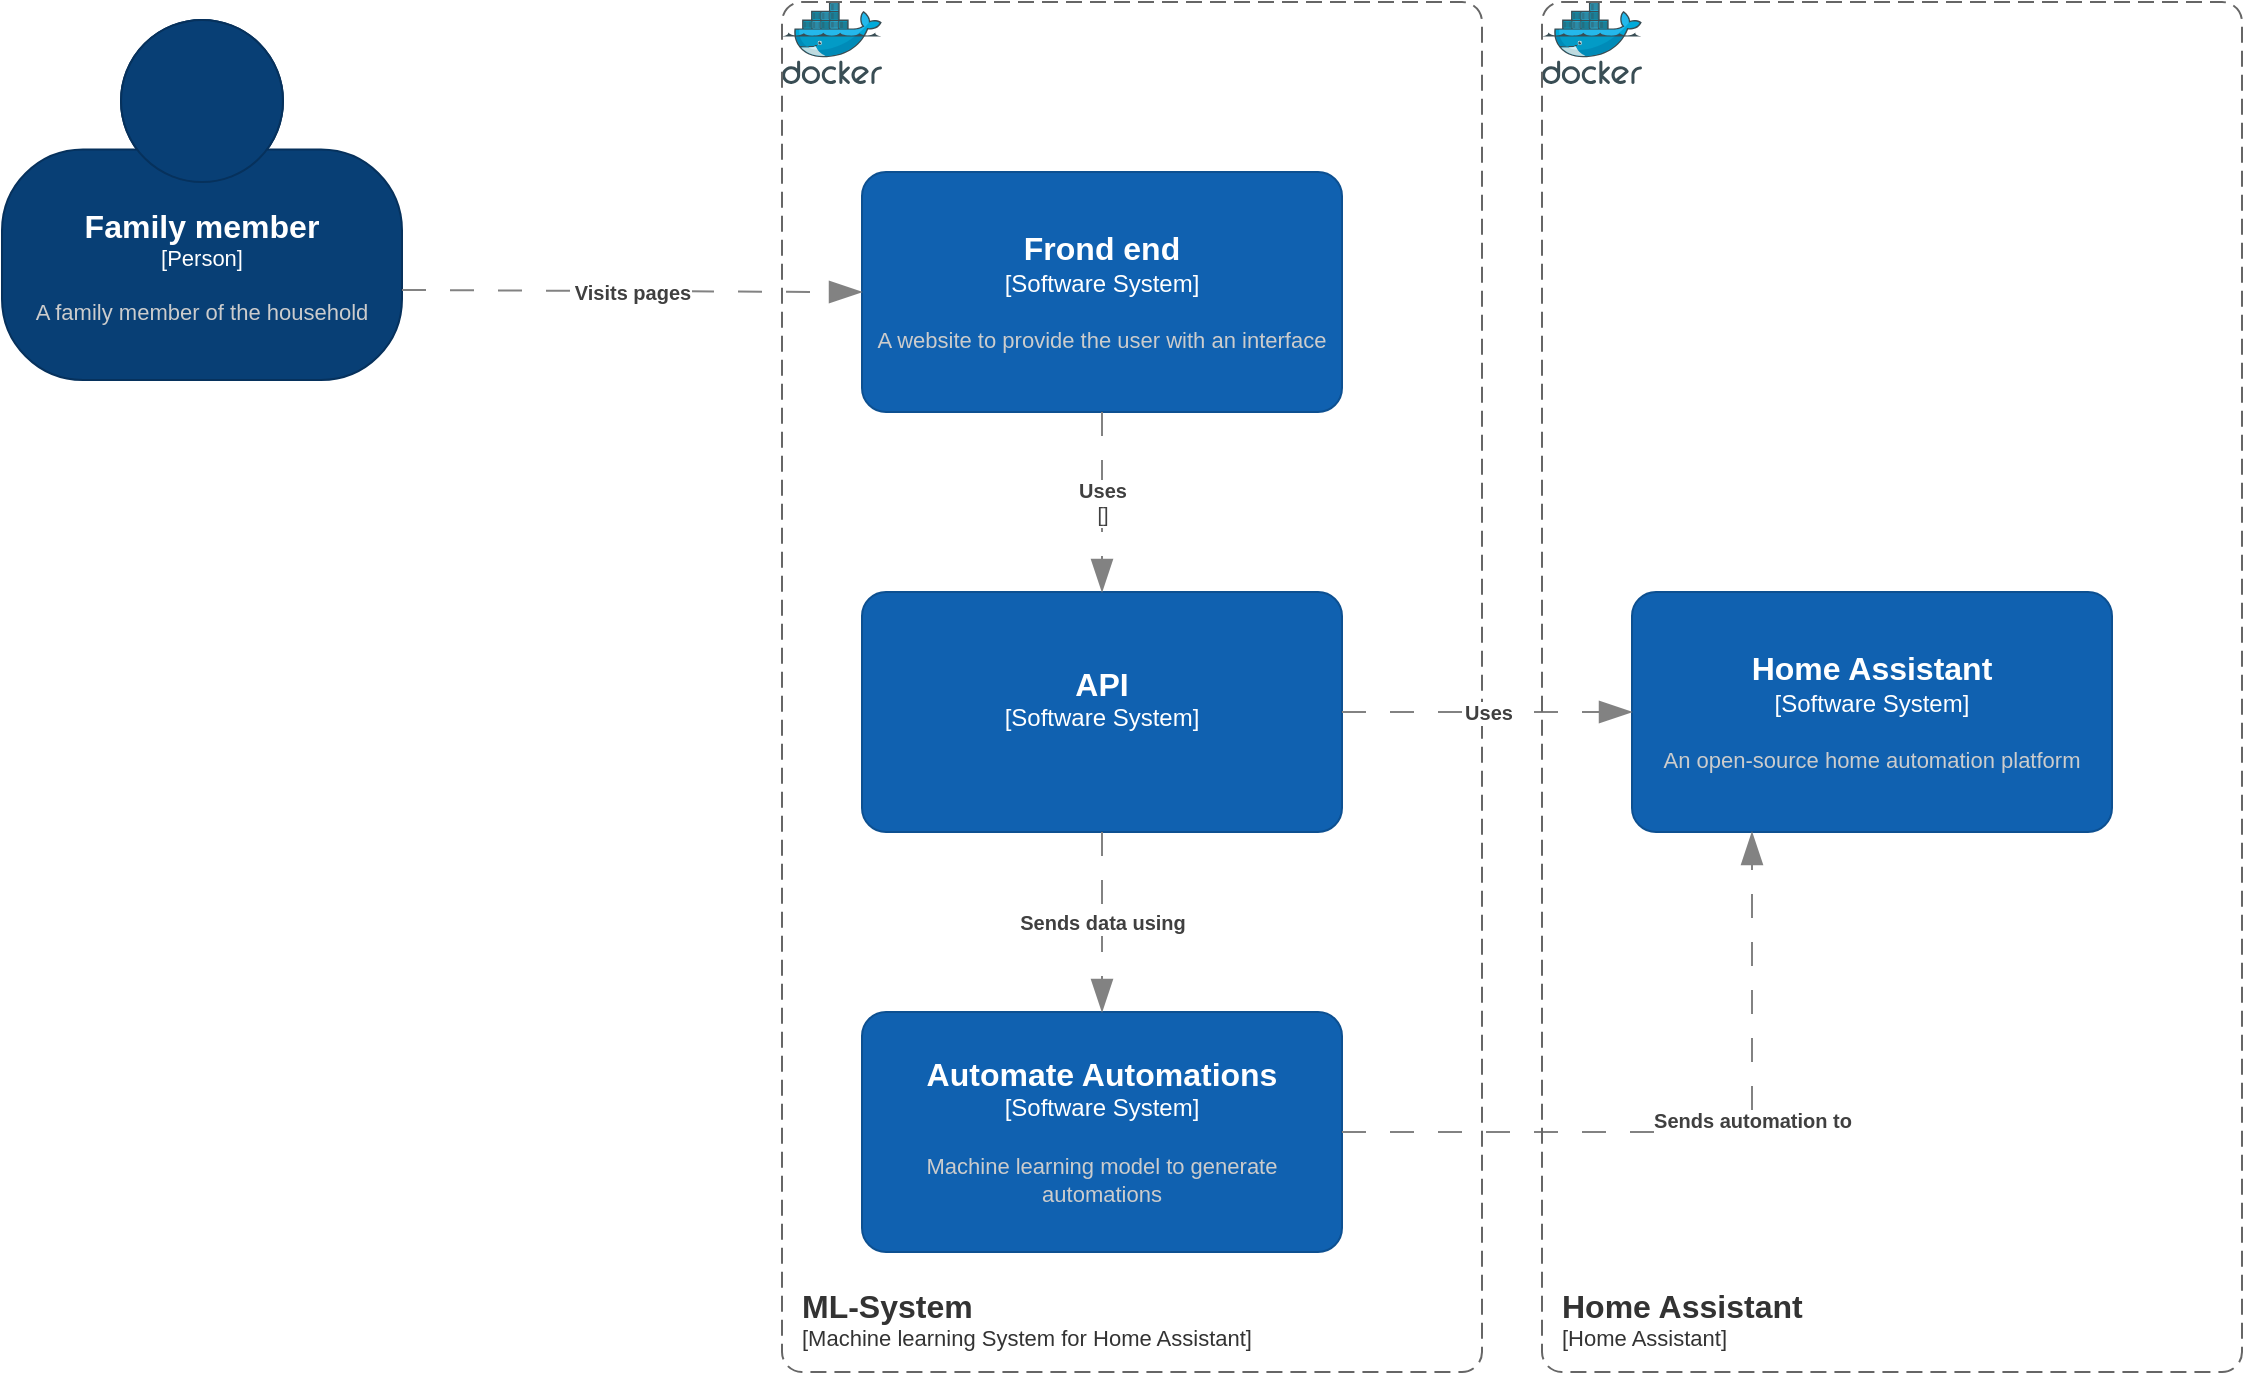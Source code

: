 <mxfile version="21.2.8" type="device" pages="4">
  <diagram id="YZOJXrsOxrZdLO4_SBuU" name="System-Landscape">
    <mxGraphModel dx="2266" dy="1469" grid="1" gridSize="10" guides="1" tooltips="1" connect="1" arrows="1" fold="1" page="1" pageScale="1" pageWidth="850" pageHeight="1100" math="0" shadow="0">
      <root>
        <mxCell id="0" />
        <mxCell id="1" parent="0" />
        <object placeholders="1" c4Name="Family member" c4Type="Person" c4Description="A family member of the household" label="&lt;font style=&quot;font-size: 16px&quot;&gt;&lt;b&gt;%c4Name%&lt;/b&gt;&lt;/font&gt;&lt;div&gt;[%c4Type%]&lt;/div&gt;&lt;br&gt;&lt;div&gt;&lt;font style=&quot;font-size: 11px&quot;&gt;&lt;font color=&quot;#cccccc&quot;&gt;%c4Description%&lt;/font&gt;&lt;/div&gt;" id="lYVcpIT5xmmlrr_KtKWE-1">
          <mxCell style="html=1;fontSize=11;dashed=0;whiteSpace=wrap;fillColor=#083F75;strokeColor=#06315C;fontColor=#ffffff;shape=mxgraph.c4.person2;align=center;metaEdit=1;points=[[0.5,0,0],[1,0.5,0],[1,0.75,0],[0.75,1,0],[0.5,1,0],[0.25,1,0],[0,0.75,0],[0,0.5,0]];resizable=0;" vertex="1" parent="1">
            <mxGeometry x="-390" y="284" width="200" height="180" as="geometry" />
          </mxCell>
        </object>
        <object placeholders="1" c4Name="Home Assistant" c4Type="Software System" c4Description="An open-source home automation platform" label="&lt;font style=&quot;font-size: 16px&quot;&gt;&lt;b&gt;%c4Name%&lt;/b&gt;&lt;/font&gt;&lt;div&gt;[%c4Type%]&lt;/div&gt;&lt;br&gt;&lt;div&gt;&lt;font style=&quot;font-size: 11px&quot;&gt;&lt;font color=&quot;#cccccc&quot;&gt;%c4Description%&lt;/font&gt;&lt;/div&gt;" id="lYVcpIT5xmmlrr_KtKWE-2">
          <mxCell style="rounded=1;whiteSpace=wrap;html=1;labelBackgroundColor=none;fillColor=#1061B0;fontColor=#ffffff;align=center;arcSize=10;strokeColor=#0D5091;metaEdit=1;resizable=0;points=[[0.25,0,0],[0.5,0,0],[0.75,0,0],[1,0.25,0],[1,0.5,0],[1,0.75,0],[0.75,1,0],[0.5,1,0],[0.25,1,0],[0,0.75,0],[0,0.5,0],[0,0.25,0]];" vertex="1" parent="1">
            <mxGeometry x="425" y="570" width="240" height="120" as="geometry" />
          </mxCell>
        </object>
        <object placeholders="1" c4Name="Automate Automations" c4Type="Software System" c4Description="Machine learning model to generate automations" label="&lt;font style=&quot;font-size: 16px&quot;&gt;&lt;b&gt;%c4Name%&lt;/b&gt;&lt;/font&gt;&lt;div&gt;[%c4Type%]&lt;/div&gt;&lt;br&gt;&lt;div&gt;&lt;font style=&quot;font-size: 11px&quot;&gt;&lt;font color=&quot;#cccccc&quot;&gt;%c4Description%&lt;/font&gt;&lt;/div&gt;" id="lYVcpIT5xmmlrr_KtKWE-3">
          <mxCell style="rounded=1;whiteSpace=wrap;html=1;labelBackgroundColor=none;fillColor=#1061B0;fontColor=#ffffff;align=center;arcSize=10;strokeColor=#0D5091;metaEdit=1;resizable=0;points=[[0.25,0,0],[0.5,0,0],[0.75,0,0],[1,0.25,0],[1,0.5,0],[1,0.75,0],[0.75,1,0],[0.5,1,0],[0.25,1,0],[0,0.75,0],[0,0.5,0],[0,0.25,0]];" vertex="1" parent="1">
            <mxGeometry x="40" y="780" width="240" height="120" as="geometry" />
          </mxCell>
        </object>
        <object placeholders="1" c4Name="Frond end" c4Type="Software System" c4Description="A website to provide the user with an interface" label="&lt;font style=&quot;font-size: 16px&quot;&gt;&lt;b&gt;%c4Name%&lt;/b&gt;&lt;/font&gt;&lt;div&gt;[%c4Type%]&lt;/div&gt;&lt;br&gt;&lt;div&gt;&lt;font style=&quot;font-size: 11px&quot;&gt;&lt;font color=&quot;#cccccc&quot;&gt;%c4Description%&lt;/font&gt;&lt;/div&gt;" id="lYVcpIT5xmmlrr_KtKWE-4">
          <mxCell style="rounded=1;whiteSpace=wrap;html=1;labelBackgroundColor=none;fillColor=#1061B0;fontColor=#ffffff;align=center;arcSize=10;strokeColor=#0D5091;metaEdit=1;resizable=0;points=[[0.25,0,0],[0.5,0,0],[0.75,0,0],[1,0.25,0],[1,0.5,0],[1,0.75,0],[0.75,1,0],[0.5,1,0],[0.25,1,0],[0,0.75,0],[0,0.5,0],[0,0.25,0]];" vertex="1" parent="1">
            <mxGeometry x="40" y="360" width="240" height="120" as="geometry" />
          </mxCell>
        </object>
        <mxCell id="lYVcpIT5xmmlrr_KtKWE-5" value="" style="image;sketch=0;aspect=fixed;html=1;points=[];align=center;fontSize=12;image=img/lib/mscae/Docker.svg;" vertex="1" parent="1">
          <mxGeometry y="275" width="50" height="41" as="geometry" />
        </mxCell>
        <object placeholders="1" c4Name="ML-System" c4Type="SystemScopeBoundary" c4Application="Machine learning System for Home Assistant" label="&lt;font style=&quot;font-size: 16px&quot;&gt;&lt;b&gt;&lt;div style=&quot;text-align: left&quot;&gt;%c4Name%&lt;/div&gt;&lt;/b&gt;&lt;/font&gt;&lt;div style=&quot;text-align: left&quot;&gt;[%c4Application%]&lt;/div&gt;" id="lYVcpIT5xmmlrr_KtKWE-6">
          <mxCell style="rounded=1;fontSize=11;whiteSpace=wrap;html=1;dashed=1;arcSize=20;fillColor=none;strokeColor=#666666;fontColor=#333333;labelBackgroundColor=none;align=left;verticalAlign=bottom;labelBorderColor=none;spacingTop=0;spacing=10;dashPattern=8 4;metaEdit=1;rotatable=0;perimeter=rectanglePerimeter;noLabel=0;labelPadding=0;allowArrows=0;connectable=0;expand=0;recursiveResize=0;editable=1;pointerEvents=0;absoluteArcSize=1;points=[[0.25,0,0],[0.5,0,0],[0.75,0,0],[1,0.25,0],[1,0.5,0],[1,0.75,0],[0.75,1,0],[0.5,1,0],[0.25,1,0],[0,0.75,0],[0,0.5,0],[0,0.25,0]];" vertex="1" parent="1">
            <mxGeometry y="275" width="350" height="685" as="geometry" />
          </mxCell>
        </object>
        <object placeholders="1" c4Name="API" c4Type="Software System" c4Description="" label="&lt;font style=&quot;font-size: 16px&quot;&gt;&lt;b&gt;%c4Name%&lt;/b&gt;&lt;/font&gt;&lt;div&gt;[%c4Type%]&lt;/div&gt;&lt;br&gt;&lt;div&gt;&lt;font style=&quot;font-size: 11px&quot;&gt;&lt;font color=&quot;#cccccc&quot;&gt;%c4Description%&lt;/font&gt;&lt;/div&gt;" id="lYVcpIT5xmmlrr_KtKWE-8">
          <mxCell style="rounded=1;whiteSpace=wrap;html=1;labelBackgroundColor=none;fillColor=#1061B0;fontColor=#ffffff;align=center;arcSize=10;strokeColor=#0D5091;metaEdit=1;resizable=0;points=[[0.25,0,0],[0.5,0,0],[0.75,0,0],[1,0.25,0],[1,0.5,0],[1,0.75,0],[0.75,1,0],[0.5,1,0],[0.25,1,0],[0,0.75,0],[0,0.5,0],[0,0.25,0]];" vertex="1" parent="1">
            <mxGeometry x="40" y="570" width="240" height="120" as="geometry" />
          </mxCell>
        </object>
        <object placeholders="1" c4Type="Relationship" c4Description="Visits pages" label="&lt;div style=&quot;text-align: left&quot;&gt;&lt;div style=&quot;text-align: center&quot;&gt;&lt;b&gt;%c4Description%&lt;/b&gt;&lt;/div&gt;" id="lYVcpIT5xmmlrr_KtKWE-10">
          <mxCell style="endArrow=blockThin;html=1;fontSize=10;fontColor=#404040;strokeWidth=1;endFill=1;strokeColor=#828282;elbow=vertical;metaEdit=1;endSize=14;startSize=14;jumpStyle=arc;jumpSize=16;rounded=0;edgeStyle=orthogonalEdgeStyle;exitX=1;exitY=0.75;exitDx=0;exitDy=0;exitPerimeter=0;entryX=0;entryY=0.5;entryDx=0;entryDy=0;entryPerimeter=0;dashed=1;dashPattern=12 12;" edge="1" parent="1" source="lYVcpIT5xmmlrr_KtKWE-1" target="lYVcpIT5xmmlrr_KtKWE-4">
            <mxGeometry width="240" relative="1" as="geometry">
              <mxPoint x="-270" y="600" as="sourcePoint" />
              <mxPoint x="-30" y="600" as="targetPoint" />
            </mxGeometry>
          </mxCell>
        </object>
        <object placeholders="1" c4Type="Relationship" c4Technology="" c4Description="Uses" label="&lt;div style=&quot;text-align: left&quot;&gt;&lt;div style=&quot;text-align: center&quot;&gt;&lt;b&gt;%c4Description%&lt;/b&gt;&lt;/div&gt;&lt;div style=&quot;text-align: center&quot;&gt;[%c4Technology%]&lt;/div&gt;&lt;/div&gt;" id="lYVcpIT5xmmlrr_KtKWE-11">
          <mxCell style="endArrow=blockThin;html=1;fontSize=10;fontColor=#404040;strokeWidth=1;endFill=1;strokeColor=#828282;elbow=vertical;metaEdit=1;endSize=14;startSize=14;jumpStyle=arc;jumpSize=16;rounded=0;edgeStyle=orthogonalEdgeStyle;exitX=0.5;exitY=1;exitDx=0;exitDy=0;exitPerimeter=0;entryX=0.5;entryY=0;entryDx=0;entryDy=0;entryPerimeter=0;dashed=1;dashPattern=12 12;" edge="1" parent="1" source="lYVcpIT5xmmlrr_KtKWE-4" target="lYVcpIT5xmmlrr_KtKWE-8">
            <mxGeometry width="240" relative="1" as="geometry">
              <mxPoint x="-190" y="640" as="sourcePoint" />
              <mxPoint x="50" y="640" as="targetPoint" />
            </mxGeometry>
          </mxCell>
        </object>
        <object placeholders="1" c4Type="Relationship" c4Description="Uses" label="&lt;div style=&quot;text-align: left&quot;&gt;&lt;div style=&quot;text-align: center&quot;&gt;&lt;b&gt;%c4Description%&lt;/b&gt;&lt;/div&gt;" id="lYVcpIT5xmmlrr_KtKWE-14">
          <mxCell style="endArrow=blockThin;html=1;fontSize=10;fontColor=#404040;strokeWidth=1;endFill=1;strokeColor=#828282;elbow=vertical;metaEdit=1;endSize=14;startSize=14;jumpStyle=arc;jumpSize=16;rounded=0;edgeStyle=orthogonalEdgeStyle;exitX=1;exitY=0.5;exitDx=0;exitDy=0;exitPerimeter=0;entryX=0;entryY=0.5;entryDx=0;entryDy=0;entryPerimeter=0;dashed=1;dashPattern=12 12;" edge="1" parent="1" source="lYVcpIT5xmmlrr_KtKWE-8" target="lYVcpIT5xmmlrr_KtKWE-2">
            <mxGeometry width="240" relative="1" as="geometry">
              <mxPoint x="290" y="740" as="sourcePoint" />
              <mxPoint x="530" y="740" as="targetPoint" />
            </mxGeometry>
          </mxCell>
        </object>
        <object placeholders="1" c4Type="Relationship" c4Description="Sends data using" label="&lt;div style=&quot;text-align: left&quot;&gt;&lt;div style=&quot;text-align: center&quot;&gt;&lt;b&gt;%c4Description%&lt;/b&gt;&lt;/div&gt;" id="lYVcpIT5xmmlrr_KtKWE-15">
          <mxCell style="endArrow=blockThin;html=1;fontSize=10;fontColor=#404040;strokeWidth=1;endFill=1;strokeColor=#828282;elbow=vertical;metaEdit=1;endSize=14;startSize=14;jumpStyle=arc;jumpSize=16;rounded=0;edgeStyle=orthogonalEdgeStyle;exitX=0.5;exitY=1;exitDx=0;exitDy=0;exitPerimeter=0;entryX=0.5;entryY=0;entryDx=0;entryDy=0;entryPerimeter=0;dashed=1;dashPattern=12 12;" edge="1" parent="1" source="lYVcpIT5xmmlrr_KtKWE-8" target="lYVcpIT5xmmlrr_KtKWE-3">
            <mxGeometry width="240" relative="1" as="geometry">
              <mxPoint x="290" y="640" as="sourcePoint" />
              <mxPoint x="400" y="640" as="targetPoint" />
            </mxGeometry>
          </mxCell>
        </object>
        <object placeholders="1" c4Type="Relationship" c4Description="Sends automation to" label="&lt;div style=&quot;text-align: left&quot;&gt;&lt;div style=&quot;text-align: center&quot;&gt;&lt;b&gt;%c4Description%&lt;/b&gt;&lt;/div&gt;" id="lYVcpIT5xmmlrr_KtKWE-17">
          <mxCell style="endArrow=blockThin;html=1;fontSize=10;fontColor=#404040;strokeWidth=1;endFill=1;strokeColor=#828282;elbow=vertical;metaEdit=1;endSize=14;startSize=14;jumpStyle=arc;jumpSize=16;rounded=0;edgeStyle=orthogonalEdgeStyle;exitX=1;exitY=0.5;exitDx=0;exitDy=0;exitPerimeter=0;entryX=0.25;entryY=1;entryDx=0;entryDy=0;entryPerimeter=0;dashed=1;dashPattern=12 12;" edge="1" parent="1" source="lYVcpIT5xmmlrr_KtKWE-3" target="lYVcpIT5xmmlrr_KtKWE-2">
            <mxGeometry x="0.188" width="240" relative="1" as="geometry">
              <mxPoint x="310" y="780" as="sourcePoint" />
              <mxPoint x="550" y="780" as="targetPoint" />
              <mxPoint as="offset" />
            </mxGeometry>
          </mxCell>
        </object>
        <mxCell id="zV_pNzQWiP_Icm6Ke-Qo-1" value="" style="image;sketch=0;aspect=fixed;html=1;points=[];align=center;fontSize=12;image=img/lib/mscae/Docker.svg;" vertex="1" parent="1">
          <mxGeometry x="380" y="275" width="50" height="41" as="geometry" />
        </mxCell>
        <object placeholders="1" c4Name="Home Assistant" c4Type="SystemScopeBoundary" c4Application="Home Assistant" label="&lt;font style=&quot;font-size: 16px&quot;&gt;&lt;b&gt;&lt;div style=&quot;text-align: left&quot;&gt;%c4Name%&lt;/div&gt;&lt;/b&gt;&lt;/font&gt;&lt;div style=&quot;text-align: left&quot;&gt;[%c4Application%]&lt;/div&gt;" id="zV_pNzQWiP_Icm6Ke-Qo-2">
          <mxCell style="rounded=1;fontSize=11;whiteSpace=wrap;html=1;dashed=1;arcSize=20;fillColor=none;strokeColor=#666666;fontColor=#333333;labelBackgroundColor=none;align=left;verticalAlign=bottom;labelBorderColor=none;spacingTop=0;spacing=10;dashPattern=8 4;metaEdit=1;rotatable=0;perimeter=rectanglePerimeter;noLabel=0;labelPadding=0;allowArrows=0;connectable=0;expand=0;recursiveResize=0;editable=1;pointerEvents=0;absoluteArcSize=1;points=[[0.25,0,0],[0.5,0,0],[0.75,0,0],[1,0.25,0],[1,0.5,0],[1,0.75,0],[0.75,1,0],[0.5,1,0],[0.25,1,0],[0,0.75,0],[0,0.5,0],[0,0.25,0]];" vertex="1" parent="1">
            <mxGeometry x="380" y="275" width="350" height="685" as="geometry" />
          </mxCell>
        </object>
      </root>
    </mxGraphModel>
  </diagram>
  <diagram id="NI5aAweT2_6tgNRBgsHc" name="C1 - System-Context">
    <mxGraphModel dx="991" dy="1028" grid="1" gridSize="10" guides="1" tooltips="1" connect="1" arrows="1" fold="1" page="1" pageScale="1" pageWidth="827" pageHeight="1169" math="0" shadow="0">
      <root>
        <mxCell id="0" />
        <mxCell id="1" parent="0" />
        <object placeholders="1" c4Name="Home Assistant user" c4Type="Person" c4Description="A person who uses Home Assistant" label="&lt;font style=&quot;font-size: 16px&quot;&gt;&lt;b&gt;%c4Name%&lt;/b&gt;&lt;/font&gt;&lt;div&gt;[%c4Type%]&lt;/div&gt;&lt;br&gt;&lt;div&gt;&lt;font style=&quot;font-size: 11px&quot;&gt;&lt;font color=&quot;#cccccc&quot;&gt;%c4Description%&lt;/font&gt;&lt;/div&gt;" id="b4vpLpq1ERFpuqqGFJX2-1">
          <mxCell style="html=1;fontSize=11;dashed=0;whiteSpace=wrap;fillColor=#083F75;strokeColor=#06315C;fontColor=#ffffff;shape=mxgraph.c4.person2;align=center;metaEdit=1;points=[[0.5,0,0],[1,0.5,0],[1,0.75,0],[0.75,1,0],[0.5,1,0],[0.25,1,0],[0,0.75,0],[0,0.5,0]];resizable=0;" vertex="1" parent="1">
            <mxGeometry x="60" y="70" width="200" height="180" as="geometry" />
          </mxCell>
        </object>
        <object placeholders="1" c4Name="Automated Automations" c4Type="Software System" c4Description="Machine learning model to generate automations based on Home Assistant and user input" label="&lt;font style=&quot;font-size: 16px&quot;&gt;&lt;b&gt;%c4Name%&lt;/b&gt;&lt;/font&gt;&lt;div&gt;[%c4Type%]&lt;/div&gt;&lt;br&gt;&lt;div&gt;&lt;font style=&quot;font-size: 11px&quot;&gt;&lt;font color=&quot;#cccccc&quot;&gt;%c4Description%&lt;/font&gt;&lt;/div&gt;" id="b4vpLpq1ERFpuqqGFJX2-7">
          <mxCell style="rounded=1;whiteSpace=wrap;html=1;labelBackgroundColor=none;fillColor=#1061B0;fontColor=#ffffff;align=center;arcSize=10;strokeColor=#0D5091;metaEdit=1;resizable=0;points=[[0.25,0,0],[0.5,0,0],[0.75,0,0],[1,0.25,0],[1,0.5,0],[1,0.75,0],[0.75,1,0],[0.5,1,0],[0.25,1,0],[0,0.75,0],[0,0.5,0],[0,0.25,0]];" vertex="1" parent="1">
            <mxGeometry x="40" y="370" width="240" height="120" as="geometry" />
          </mxCell>
        </object>
        <object placeholders="1" c4Name="Home Assistant" c4Type="Software System" c4Description="An open-source home automation platform" label="&lt;font style=&quot;font-size: 16px&quot;&gt;&lt;b&gt;%c4Name%&lt;/b&gt;&lt;/font&gt;&lt;div&gt;[%c4Type%]&lt;/div&gt;&lt;br&gt;&lt;div&gt;&lt;font style=&quot;font-size: 11px&quot;&gt;&lt;font color=&quot;#cccccc&quot;&gt;%c4Description%&lt;/font&gt;&lt;/div&gt;" id="b4vpLpq1ERFpuqqGFJX2-8">
          <mxCell style="rounded=1;whiteSpace=wrap;html=1;labelBackgroundColor=none;fillColor=#1061B0;fontColor=#ffffff;align=center;arcSize=10;strokeColor=#0D5091;metaEdit=1;resizable=0;points=[[0.25,0,0],[0.5,0,0],[0.75,0,0],[1,0.25,0],[1,0.5,0],[1,0.75,0],[0.75,1,0],[0.5,1,0],[0.25,1,0],[0,0.75,0],[0,0.5,0],[0,0.25,0]];" vertex="1" parent="1">
            <mxGeometry x="40" y="640" width="240" height="120" as="geometry" />
          </mxCell>
        </object>
        <object placeholders="1" c4Type="Relationship" c4Description="Views, adjusts, approve &#xa;generated automations&#xa;using" label="&lt;div style=&quot;text-align: left&quot;&gt;&lt;div style=&quot;text-align: center&quot;&gt;&lt;b&gt;%c4Description%&lt;/b&gt;&lt;/div&gt;" id="cAc90_znSCdEn-epkZpF-1">
          <mxCell style="endArrow=blockThin;html=1;fontSize=10;fontColor=#404040;strokeWidth=1;endFill=1;strokeColor=#828282;elbow=vertical;metaEdit=1;endSize=14;startSize=14;jumpStyle=arc;jumpSize=16;rounded=0;edgeStyle=orthogonalEdgeStyle;exitX=0.5;exitY=1;exitDx=0;exitDy=0;exitPerimeter=0;entryX=0.5;entryY=0;entryDx=0;entryDy=0;entryPerimeter=0;dashed=1;dashPattern=12 12;" edge="1" parent="1" source="b4vpLpq1ERFpuqqGFJX2-1" target="b4vpLpq1ERFpuqqGFJX2-7">
            <mxGeometry width="240" relative="1" as="geometry">
              <mxPoint x="320" y="290" as="sourcePoint" />
              <mxPoint x="560" y="290" as="targetPoint" />
            </mxGeometry>
          </mxCell>
        </object>
        <object placeholders="1" c4Type="Relationship" c4Description="Gets device, sensor, &#xa;automation data from,&#xa;and makes &#xa;automations using" label="&lt;div style=&quot;text-align: left&quot;&gt;&lt;div style=&quot;text-align: center&quot;&gt;&lt;b&gt;%c4Description%&lt;/b&gt;&lt;/div&gt;" id="cAc90_znSCdEn-epkZpF-2">
          <mxCell style="endArrow=blockThin;html=1;fontSize=10;fontColor=#404040;strokeWidth=1;endFill=1;strokeColor=#828282;elbow=vertical;metaEdit=1;endSize=14;startSize=14;jumpStyle=arc;jumpSize=16;rounded=0;edgeStyle=orthogonalEdgeStyle;exitX=0.5;exitY=1;exitDx=0;exitDy=0;exitPerimeter=0;entryX=0.5;entryY=0;entryDx=0;entryDy=0;entryPerimeter=0;dashed=1;dashPattern=12 12;" edge="1" parent="1" source="b4vpLpq1ERFpuqqGFJX2-7" target="b4vpLpq1ERFpuqqGFJX2-8">
            <mxGeometry width="240" relative="1" as="geometry">
              <mxPoint x="90" y="570" as="sourcePoint" />
              <mxPoint x="330" y="570" as="targetPoint" />
            </mxGeometry>
          </mxCell>
        </object>
      </root>
    </mxGraphModel>
  </diagram>
  <diagram id="phNbOvD2rJw8I74YrXT1" name="C2 - Container diagram">
    <mxGraphModel dx="2016" dy="1209" grid="1" gridSize="10" guides="1" tooltips="1" connect="1" arrows="1" fold="1" page="1" pageScale="1" pageWidth="850" pageHeight="1100" math="0" shadow="0">
      <root>
        <mxCell id="0" />
        <mxCell id="1" parent="0" />
        <object placeholders="1" c4Name="Automated Automations System" c4Type="SystemScopeBoundary" c4Application="Software System" label="&lt;font style=&quot;font-size: 16px&quot;&gt;&lt;b&gt;&lt;div style=&quot;text-align: left&quot;&gt;%c4Name%&lt;/div&gt;&lt;/b&gt;&lt;/font&gt;&lt;div style=&quot;text-align: left&quot;&gt;[%c4Application%]&lt;/div&gt;" id="4ER612qU67maFHFePzK3-1">
          <mxCell style="rounded=1;fontSize=11;whiteSpace=wrap;html=1;dashed=1;arcSize=20;fillColor=none;strokeColor=#666666;fontColor=#333333;labelBackgroundColor=none;align=left;verticalAlign=bottom;labelBorderColor=none;spacingTop=0;spacing=10;dashPattern=8 4;metaEdit=1;rotatable=0;perimeter=rectanglePerimeter;noLabel=0;labelPadding=0;allowArrows=0;connectable=0;expand=0;recursiveResize=0;editable=1;pointerEvents=0;absoluteArcSize=1;points=[[0.25,0,0],[0.5,0,0],[0.75,0,0],[1,0.25,0],[1,0.5,0],[1,0.75,0],[0.75,1,0],[0.5,1,0],[0.25,1,0],[0,0.75,0],[0,0.5,0],[0,0.25,0]];" vertex="1" parent="1">
            <mxGeometry x="40" y="280" width="710" height="670" as="geometry" />
          </mxCell>
        </object>
        <object placeholders="1" c4Name="Home Assistant user" c4Type="Person" c4Description="A family member of the household" label="&lt;font style=&quot;font-size: 16px&quot;&gt;&lt;b&gt;%c4Name%&lt;/b&gt;&lt;/font&gt;&lt;div&gt;[%c4Type%]&lt;/div&gt;&lt;br&gt;&lt;div&gt;&lt;font style=&quot;font-size: 11px&quot;&gt;&lt;font color=&quot;#cccccc&quot;&gt;%c4Description%&lt;/font&gt;&lt;/div&gt;" id="3zAb3Q6ceE4sh336p5Xl-1">
          <mxCell style="html=1;fontSize=11;dashed=0;whiteSpace=wrap;fillColor=#083F75;strokeColor=#06315C;fontColor=#ffffff;shape=mxgraph.c4.person2;align=center;metaEdit=1;points=[[0.5,0,0],[1,0.5,0],[1,0.75,0],[0.75,1,0],[0.5,1,0],[0.25,1,0],[0,0.75,0],[0,0.5,0]];resizable=0;" vertex="1" parent="1">
            <mxGeometry x="80" y="50" width="200" height="180" as="geometry" />
          </mxCell>
        </object>
        <object placeholders="1" c4Name="Home Assistant" c4Type="Software System" c4Description="An open-source home automation platform" label="&lt;font style=&quot;font-size: 16px&quot;&gt;&lt;b&gt;%c4Name%&lt;/b&gt;&lt;/font&gt;&lt;div&gt;[%c4Type%]&lt;/div&gt;&lt;br&gt;&lt;div&gt;&lt;font style=&quot;font-size: 11px&quot;&gt;&lt;font color=&quot;#cccccc&quot;&gt;%c4Description%&lt;/font&gt;&lt;/div&gt;" id="lttK5SLkyH1fk5rWuPLk-1">
          <mxCell style="rounded=1;whiteSpace=wrap;html=1;labelBackgroundColor=none;fillColor=#8C8496;fontColor=#ffffff;align=center;arcSize=10;strokeColor=#736782;metaEdit=1;resizable=0;points=[[0.25,0,0],[0.5,0,0],[0.75,0,0],[1,0.25,0],[1,0.5,0],[1,0.75,0],[0.75,1,0],[0.5,1,0],[0.25,1,0],[0,0.75,0],[0,0.5,0],[0,0.25,0]];" vertex="1" parent="1">
            <mxGeometry x="-350" y="530" width="240" height="120" as="geometry" />
          </mxCell>
        </object>
        <object placeholders="1" c4Type="Single-Page Application" c4Container="Container" c4Technology="JavaScript, Angular" c4Description="Provides all of the evaluation and application functionality to users via their web browser." label="&lt;font style=&quot;font-size: 16px&quot;&gt;&lt;b&gt;%c4Type%&lt;/b&gt;&lt;/font&gt;&lt;div&gt;[%c4Container%:&amp;nbsp;%c4Technology%]&lt;/div&gt;&lt;br&gt;&lt;div&gt;&lt;font style=&quot;font-size: 11px&quot;&gt;&lt;font color=&quot;#E6E6E6&quot;&gt;%c4Description%&lt;/font&gt;&lt;/div&gt;" id="aag8itZYulDRFa1JvvKz-1">
          <mxCell style="shape=mxgraph.c4.webBrowserContainer2;whiteSpace=wrap;html=1;boundedLbl=1;rounded=0;labelBackgroundColor=none;strokeColor=#118ACD;fillColor=#23A2D9;strokeColor=#118ACD;strokeColor2=#0E7DAD;fontSize=12;fontColor=#ffffff;align=center;metaEdit=1;points=[[0.5,0,0],[1,0.25,0],[1,0.5,0],[1,0.75,0],[0.5,1,0],[0,0.75,0],[0,0.5,0],[0,0.25,0]];resizable=0;" vertex="1" parent="1">
            <mxGeometry x="60" y="300" width="240" height="160" as="geometry" />
          </mxCell>
        </object>
        <object placeholders="1" c4Type="Relationship" c4Description="e.g. Visits pages" label="&lt;div style=&quot;text-align: left&quot;&gt;&lt;div style=&quot;text-align: center&quot;&gt;&lt;b&gt;%c4Description%&lt;/b&gt;&lt;/div&gt;" id="aag8itZYulDRFa1JvvKz-2">
          <mxCell style="endArrow=blockThin;html=1;fontSize=10;fontColor=#404040;strokeWidth=1;endFill=1;strokeColor=#828282;elbow=vertical;metaEdit=1;endSize=14;startSize=14;jumpStyle=arc;jumpSize=16;rounded=0;edgeStyle=orthogonalEdgeStyle;dashed=1;dashPattern=12 12;exitX=0.5;exitY=1;exitDx=0;exitDy=0;exitPerimeter=0;entryX=0.5;entryY=0;entryDx=0;entryDy=0;entryPerimeter=0;" edge="1" parent="1" source="3zAb3Q6ceE4sh336p5Xl-1" target="aag8itZYulDRFa1JvvKz-1">
            <mxGeometry width="240" relative="1" as="geometry">
              <mxPoint x="480" y="440" as="sourcePoint" />
              <mxPoint x="720" y="440" as="targetPoint" />
            </mxGeometry>
          </mxCell>
        </object>
        <object placeholders="1" c4Name="API Application" c4Type="Container" c4Technology="Python and FastAPI" c4Description="Provides application of automations functionality via a JSON/HTTPS API" label="&lt;font style=&quot;font-size: 16px&quot;&gt;&lt;b&gt;%c4Name%&lt;/b&gt;&lt;/font&gt;&lt;div&gt;[%c4Type%: %c4Technology%]&lt;/div&gt;&lt;br&gt;&lt;div&gt;&lt;font style=&quot;font-size: 11px&quot;&gt;&lt;font color=&quot;#E6E6E6&quot;&gt;%c4Description%&lt;/font&gt;&lt;/div&gt;" id="aag8itZYulDRFa1JvvKz-4">
          <mxCell style="rounded=1;whiteSpace=wrap;html=1;fontSize=11;labelBackgroundColor=none;fillColor=#23A2D9;fontColor=#ffffff;align=center;arcSize=10;strokeColor=#0E7DAD;metaEdit=1;resizable=0;points=[[0.25,0,0],[0.5,0,0],[0.75,0,0],[1,0.25,0],[1,0.5,0],[1,0.75,0],[0.75,1,0],[0.5,1,0],[0.25,1,0],[0,0.75,0],[0,0.5,0],[0,0.25,0]];" vertex="1" parent="1">
            <mxGeometry x="60" y="530" width="240" height="120" as="geometry" />
          </mxCell>
        </object>
        <object placeholders="1" c4Type="Relationship" c4Description="Makes API calls to&#xa;[JSON/HTTPS]" label="&lt;div style=&quot;text-align: left&quot;&gt;&lt;div style=&quot;text-align: center&quot;&gt;&lt;b&gt;%c4Description%&lt;/b&gt;&lt;/div&gt;" id="aag8itZYulDRFa1JvvKz-5">
          <mxCell style="endArrow=blockThin;html=1;fontSize=10;fontColor=#404040;strokeWidth=1;endFill=1;strokeColor=#828282;elbow=vertical;metaEdit=1;endSize=14;startSize=14;jumpStyle=arc;jumpSize=16;rounded=0;edgeStyle=orthogonalEdgeStyle;dashed=1;dashPattern=12 12;exitX=0.5;exitY=1;exitDx=0;exitDy=0;exitPerimeter=0;entryX=0.5;entryY=0;entryDx=0;entryDy=0;entryPerimeter=0;" edge="1" parent="1" source="aag8itZYulDRFa1JvvKz-1" target="aag8itZYulDRFa1JvvKz-4">
            <mxGeometry width="240" relative="1" as="geometry">
              <mxPoint x="520" y="100" as="sourcePoint" />
              <mxPoint x="760" y="100" as="targetPoint" />
            </mxGeometry>
          </mxCell>
        </object>
        <object placeholders="1" c4Type="Container name" c4Container="Database" c4Technology="SQLite" c4Description="Stores modelled sensor, location, events and automations and ML generated automations data" label="&lt;font style=&quot;font-size: 16px&quot;&gt;&lt;b&gt;%c4Type%&lt;/b&gt;&lt;/font&gt;&lt;div&gt;[%c4Container%:&amp;nbsp;%c4Technology%]&lt;/div&gt;&lt;br&gt;&lt;div&gt;&lt;font style=&quot;font-size: 11px&quot;&gt;&lt;font color=&quot;#E6E6E6&quot;&gt;%c4Description%&lt;/font&gt;&lt;/div&gt;" id="aag8itZYulDRFa1JvvKz-6">
          <mxCell style="shape=cylinder3;size=15;whiteSpace=wrap;html=1;boundedLbl=1;rounded=0;labelBackgroundColor=none;fillColor=#23A2D9;fontSize=12;fontColor=#ffffff;align=center;strokeColor=#0E7DAD;metaEdit=1;points=[[0.5,0,0],[1,0.25,0],[1,0.5,0],[1,0.75,0],[0.5,1,0],[0,0.75,0],[0,0.5,0],[0,0.25,0]];resizable=0;" vertex="1" parent="1">
            <mxGeometry x="60" y="730" width="240" height="120" as="geometry" />
          </mxCell>
        </object>
        <object placeholders="1" c4Type="Relationship" c4Description="Reads from and writes to&#xa;[SQL/TCP]" label="&lt;div style=&quot;text-align: left&quot;&gt;&lt;div style=&quot;text-align: center&quot;&gt;&lt;b&gt;%c4Description%&lt;/b&gt;&lt;/div&gt;" id="aag8itZYulDRFa1JvvKz-7">
          <mxCell style="endArrow=blockThin;html=1;fontSize=10;fontColor=#404040;strokeWidth=1;endFill=1;strokeColor=#828282;elbow=vertical;metaEdit=1;endSize=14;startSize=14;jumpStyle=arc;jumpSize=16;rounded=0;edgeStyle=orthogonalEdgeStyle;dashed=1;dashPattern=12 12;exitX=0.5;exitY=1;exitDx=0;exitDy=0;exitPerimeter=0;entryX=0.5;entryY=0;entryDx=0;entryDy=0;entryPerimeter=0;" edge="1" parent="1" source="aag8itZYulDRFa1JvvKz-4" target="aag8itZYulDRFa1JvvKz-6">
            <mxGeometry width="240" relative="1" as="geometry">
              <mxPoint x="185" y="670" as="sourcePoint" />
              <mxPoint x="425" y="670" as="targetPoint" />
            </mxGeometry>
          </mxCell>
        </object>
        <object placeholders="1" c4Name="ML automations &#xa;generator Application" c4Type="Container" c4Technology="Python with scikit-learn and Tensorflow" c4Description="Provides generated automations based on input parameters" label="&lt;font style=&quot;font-size: 16px&quot;&gt;&lt;b&gt;%c4Name%&lt;/b&gt;&lt;/font&gt;&lt;div&gt;[%c4Type%: %c4Technology%]&lt;/div&gt;&lt;br&gt;&lt;div&gt;&lt;font style=&quot;font-size: 11px&quot;&gt;&lt;font color=&quot;#E6E6E6&quot;&gt;%c4Description%&lt;/font&gt;&lt;/div&gt;" id="aag8itZYulDRFa1JvvKz-8">
          <mxCell style="rounded=1;whiteSpace=wrap;html=1;fontSize=11;labelBackgroundColor=none;fillColor=#23A2D9;fontColor=#ffffff;align=center;arcSize=10;strokeColor=#0E7DAD;metaEdit=1;resizable=0;points=[[0.25,0,0],[0.5,0,0],[0.75,0,0],[1,0.25,0],[1,0.5,0],[1,0.75,0],[0.75,1,0],[0.5,1,0],[0.25,1,0],[0,0.75,0],[0,0.5,0],[0,0.25,0]];" vertex="1" parent="1">
            <mxGeometry x="460" y="530" width="240" height="120" as="geometry" />
          </mxCell>
        </object>
        <object placeholders="1" c4Type="Relationship" c4Description="Makes API calls to&#xa;[JSON/HTTPS]" label="&lt;div style=&quot;text-align: left&quot;&gt;&lt;div style=&quot;text-align: center&quot;&gt;&lt;b&gt;%c4Description%&lt;/b&gt;&lt;/div&gt;" id="aag8itZYulDRFa1JvvKz-9">
          <mxCell style="endArrow=blockThin;html=1;fontSize=10;fontColor=#404040;strokeWidth=1;endFill=1;strokeColor=#828282;elbow=vertical;metaEdit=1;endSize=14;startSize=14;jumpStyle=arc;jumpSize=16;rounded=0;edgeStyle=orthogonalEdgeStyle;dashed=1;dashPattern=12 12;exitX=1;exitY=0.5;exitDx=0;exitDy=0;exitPerimeter=0;entryX=0;entryY=0.5;entryDx=0;entryDy=0;entryPerimeter=0;" edge="1" parent="1" source="aag8itZYulDRFa1JvvKz-4" target="aag8itZYulDRFa1JvvKz-8">
            <mxGeometry width="240" relative="1" as="geometry">
              <mxPoint x="440" y="390" as="sourcePoint" />
              <mxPoint x="680" y="390" as="targetPoint" />
            </mxGeometry>
          </mxCell>
        </object>
        <object placeholders="1" c4Type="Relationship" c4Description="Reads from and writes to&#xa;[SQL/TCP]" label="&lt;div style=&quot;text-align: left&quot;&gt;&lt;div style=&quot;text-align: center&quot;&gt;&lt;b&gt;%c4Description%&lt;/b&gt;&lt;/div&gt;" id="aag8itZYulDRFa1JvvKz-10">
          <mxCell style="endArrow=blockThin;html=1;fontSize=10;fontColor=#404040;strokeWidth=1;endFill=1;strokeColor=#828282;elbow=vertical;metaEdit=1;endSize=14;startSize=14;jumpStyle=arc;jumpSize=16;rounded=0;edgeStyle=orthogonalEdgeStyle;dashed=1;dashPattern=12 12;exitX=0.5;exitY=1;exitDx=0;exitDy=0;exitPerimeter=0;entryX=1;entryY=0.5;entryDx=0;entryDy=0;entryPerimeter=0;" edge="1" parent="1" source="aag8itZYulDRFa1JvvKz-8" target="aag8itZYulDRFa1JvvKz-6">
            <mxGeometry x="0.286" width="240" relative="1" as="geometry">
              <mxPoint x="190" y="660" as="sourcePoint" />
              <mxPoint x="190" y="740" as="targetPoint" />
              <mxPoint x="1" as="offset" />
            </mxGeometry>
          </mxCell>
        </object>
        <object placeholders="1" c4Type="Relationship" c4Description="Makes API calls to&#xa;[JSON/HTTPS]" label="&lt;div style=&quot;text-align: left&quot;&gt;&lt;div style=&quot;text-align: center&quot;&gt;&lt;b&gt;%c4Description%&lt;/b&gt;&lt;/div&gt;" id="aag8itZYulDRFa1JvvKz-11">
          <mxCell style="endArrow=blockThin;html=1;fontSize=10;fontColor=#404040;strokeWidth=1;endFill=1;strokeColor=#828282;elbow=vertical;metaEdit=1;endSize=14;startSize=14;jumpStyle=arc;jumpSize=16;rounded=0;edgeStyle=orthogonalEdgeStyle;dashed=1;dashPattern=12 12;exitX=0;exitY=0.5;exitDx=0;exitDy=0;exitPerimeter=0;entryX=1;entryY=0.5;entryDx=0;entryDy=0;entryPerimeter=0;" edge="1" parent="1" source="aag8itZYulDRFa1JvvKz-4" target="lttK5SLkyH1fk5rWuPLk-1">
            <mxGeometry width="240" relative="1" as="geometry">
              <mxPoint x="520" y="100" as="sourcePoint" />
              <mxPoint x="760" y="100" as="targetPoint" />
            </mxGeometry>
          </mxCell>
        </object>
      </root>
    </mxGraphModel>
  </diagram>
  <diagram id="WOQeuYFYKY6xggr6ryrX" name="C3 - Component diagram">
    <mxGraphModel dx="2016" dy="2309" grid="1" gridSize="10" guides="1" tooltips="1" connect="1" arrows="1" fold="1" page="1" pageScale="1" pageWidth="850" pageHeight="1100" math="0" shadow="0">
      <root>
        <mxCell id="0" />
        <mxCell id="1" parent="0" />
        <object placeholders="1" c4Name="ML automations &#xa;generator Application" c4Type="ContainerScopeBoundary" c4Application="Container" label="&lt;font style=&quot;font-size: 16px&quot;&gt;&lt;b&gt;&lt;div style=&quot;text-align: left&quot;&gt;%c4Name%&lt;/div&gt;&lt;/b&gt;&lt;/font&gt;&lt;div style=&quot;text-align: left&quot;&gt;[%c4Application%]&lt;/div&gt;" id="l4OhZGvMiZ2I4SVxD3Rb-1">
          <mxCell style="rounded=1;fontSize=11;whiteSpace=wrap;html=1;dashed=1;arcSize=20;fillColor=none;strokeColor=#666666;fontColor=#333333;labelBackgroundColor=none;align=left;verticalAlign=bottom;labelBorderColor=none;spacingTop=0;spacing=10;dashPattern=8 4;metaEdit=1;rotatable=0;perimeter=rectanglePerimeter;noLabel=0;labelPadding=0;allowArrows=0;connectable=0;expand=0;recursiveResize=0;editable=1;pointerEvents=0;absoluteArcSize=1;points=[[0.25,0,0],[0.5,0,0],[0.75,0,0],[1,0.25,0],[1,0.5,0],[1,0.75,0],[0.75,1,0],[0.5,1,0],[0.25,1,0],[0,0.75,0],[0,0.5,0],[0,0.25,0]];" vertex="1" parent="1">
            <mxGeometry x="-140" width="690" height="730" as="geometry" />
          </mxCell>
        </object>
        <object placeholders="1" c4Name="API Application" c4Type="Container" c4Technology="Python and FastAPI" c4Description="Provides application of automations functionality via a JSON/HTTPS API" label="&lt;font style=&quot;font-size: 16px&quot;&gt;&lt;b&gt;%c4Name%&lt;/b&gt;&lt;/font&gt;&lt;div&gt;[%c4Type%: %c4Technology%]&lt;/div&gt;&lt;br&gt;&lt;div&gt;&lt;font style=&quot;font-size: 11px&quot;&gt;&lt;font color=&quot;#E6E6E6&quot;&gt;%c4Description%&lt;/font&gt;&lt;/div&gt;" id="z18jUu50Dgdw2uC3bRkN-1">
          <mxCell style="rounded=1;whiteSpace=wrap;html=1;labelBackgroundColor=none;fillColor=#8C8496;fontColor=#ffffff;align=center;arcSize=10;strokeColor=#736782;metaEdit=1;resizable=0;points=[[0.25,0,0],[0.5,0,0],[0.75,0,0],[1,0.25,0],[1,0.5,0],[1,0.75,0],[0.75,1,0],[0.5,1,0],[0.25,1,0],[0,0.75,0],[0,0.5,0],[0,0.25,0]];" vertex="1" parent="1">
            <mxGeometry x="-10" y="-150" width="240" height="120" as="geometry" />
          </mxCell>
        </object>
        <object placeholders="1" c4Type="Database" c4Container="Database" c4Technology="SQLite" c4Description="Stores modelled sensor, location, events and automations and ML generated automations data" label="&lt;font style=&quot;font-size: 16px&quot;&gt;&lt;b&gt;%c4Type%&lt;/b&gt;&lt;/font&gt;&lt;div&gt;[%c4Container%:&amp;nbsp;%c4Technology%]&lt;/div&gt;&lt;br&gt;&lt;div&gt;&lt;font style=&quot;font-size: 11px&quot;&gt;&lt;font color=&quot;#E6E6E6&quot;&gt;%c4Description%&lt;/font&gt;&lt;/div&gt;" id="z18jUu50Dgdw2uC3bRkN-2">
          <mxCell style="shape=cylinder3;size=15;whiteSpace=wrap;html=1;boundedLbl=1;rounded=0;labelBackgroundColor=none;fillColor=#8C8496;fontColor=#ffffff;align=center;arcSize=10;strokeColor=#736782;metaEdit=1;points=[[0.5,0,0],[1,0.25,0],[1,0.5,0],[1,0.75,0],[0.5,1,0],[0,0.75,0],[0,0.5,0],[0,0.25,0]];resizable=0;" vertex="1" parent="1">
            <mxGeometry x="-10" y="780" width="240" height="120" as="geometry" />
          </mxCell>
        </object>
        <object placeholders="1" c4Name="Machine Learning API" c4Type="Component" c4Technology="Python" c4Description="Allows to starts the model to generate the required automation" label="&lt;font style=&quot;font-size: 16px&quot;&gt;&lt;b&gt;%c4Name%&lt;/b&gt;&lt;/font&gt;&lt;div&gt;[%c4Type%: %c4Technology%]&lt;/div&gt;&lt;br&gt;&lt;div&gt;&lt;font style=&quot;font-size: 11px&quot;&gt;%c4Description%&lt;/font&gt;&lt;/div&gt;" id="0XIYZhebIfQ65PmtS4Uq-3">
          <mxCell style="rounded=1;whiteSpace=wrap;html=1;labelBackgroundColor=none;fillColor=#63BEF2;fontColor=#ffffff;align=center;arcSize=6;strokeColor=#2086C9;metaEdit=1;resizable=0;points=[[0.25,0,0],[0.5,0,0],[0.75,0,0],[1,0.25,0],[1,0.5,0],[1,0.75,0],[0.75,1,0],[0.5,1,0],[0.25,1,0],[0,0.75,0],[0,0.5,0],[0,0.25,0]];" vertex="1" parent="1">
            <mxGeometry x="-10" y="80" width="240" height="120" as="geometry" />
          </mxCell>
        </object>
        <mxCell id="0XIYZhebIfQ65PmtS4Uq-4" style="rounded=0;orthogonalLoop=1;jettySize=auto;html=1;dashed=1;strokeWidth=1;dashPattern=12 12;exitX=0.5;exitY=1;exitDx=0;exitDy=0;exitPerimeter=0;entryX=0.5;entryY=0;entryDx=0;entryDy=0;entryPerimeter=0;strokeColor=#828282;endSize=6;startSize=6;jumpSize=16;" edge="1" parent="1" source="z18jUu50Dgdw2uC3bRkN-1" target="0XIYZhebIfQ65PmtS4Uq-3">
          <mxGeometry relative="1" as="geometry">
            <mxPoint x="522" y="190" as="sourcePoint" />
            <mxPoint x="443" y="300" as="targetPoint" />
          </mxGeometry>
        </mxCell>
        <mxCell id="0XIYZhebIfQ65PmtS4Uq-5" value="Makes API calls&lt;br&gt;[JSON/HTTPS]" style="edgeLabel;html=1;align=center;verticalAlign=middle;resizable=0;points=[];" vertex="1" connectable="0" parent="0XIYZhebIfQ65PmtS4Uq-4">
          <mxGeometry x="-0.204" y="4" relative="1" as="geometry">
            <mxPoint as="offset" />
          </mxGeometry>
        </mxCell>
        <object placeholders="1" c4Name="Database component" c4Type="Component" c4Technology="Python - sqlite3 module" c4Description="Provides functionality related to read, write and change to the database" label="&lt;font style=&quot;font-size: 16px&quot;&gt;&lt;b&gt;%c4Name%&lt;/b&gt;&lt;/font&gt;&lt;div&gt;[%c4Type%: %c4Technology%]&lt;/div&gt;&lt;br&gt;&lt;div&gt;&lt;font style=&quot;font-size: 11px&quot;&gt;%c4Description%&lt;/font&gt;&lt;/div&gt;" id="0XIYZhebIfQ65PmtS4Uq-6">
          <mxCell style="rounded=1;whiteSpace=wrap;html=1;labelBackgroundColor=none;fillColor=#63BEF2;fontColor=#ffffff;align=center;arcSize=6;strokeColor=#2086C9;metaEdit=1;resizable=0;points=[[0.25,0,0],[0.5,0,0],[0.75,0,0],[1,0.25,0],[1,0.5,0],[1,0.75,0],[0.75,1,0],[0.5,1,0],[0.25,1,0],[0,0.75,0],[0,0.5,0],[0,0.25,0]];" vertex="1" parent="1">
            <mxGeometry x="-10" y="510" width="240" height="120" as="geometry" />
          </mxCell>
        </object>
        <object placeholders="1" c4Name="Machine Learning component" c4Type="Component" c4Technology="Python - ScikitLearn and TensorFlow" c4Description="Allows to starts the model to generate the required automation" label="&lt;font style=&quot;font-size: 16px&quot;&gt;&lt;b&gt;%c4Name%&lt;/b&gt;&lt;/font&gt;&lt;div&gt;[%c4Type%: %c4Technology%]&lt;/div&gt;&lt;br&gt;&lt;div&gt;&lt;font style=&quot;font-size: 11px&quot;&gt;%c4Description%&lt;/font&gt;&lt;/div&gt;" id="0XIYZhebIfQ65PmtS4Uq-7">
          <mxCell style="rounded=1;whiteSpace=wrap;html=1;labelBackgroundColor=none;fillColor=#63BEF2;fontColor=#ffffff;align=center;arcSize=6;strokeColor=#2086C9;metaEdit=1;resizable=0;points=[[0.25,0,0],[0.5,0,0],[0.75,0,0],[1,0.25,0],[1,0.5,0],[1,0.75,0],[0.75,1,0],[0.5,1,0],[0.25,1,0],[0,0.75,0],[0,0.5,0],[0,0.25,0]];" vertex="1" parent="1">
            <mxGeometry x="-10" y="300" width="240" height="120" as="geometry" />
          </mxCell>
        </object>
        <mxCell id="0XIYZhebIfQ65PmtS4Uq-8" style="rounded=0;orthogonalLoop=1;jettySize=auto;html=1;dashed=1;strokeWidth=1;dashPattern=12 12;exitX=0.5;exitY=1;exitDx=0;exitDy=0;exitPerimeter=0;entryX=0.5;entryY=0;entryDx=0;entryDy=0;entryPerimeter=0;strokeColor=#828282;endSize=6;startSize=6;jumpSize=16;" edge="1" parent="1" source="0XIYZhebIfQ65PmtS4Uq-3" target="0XIYZhebIfQ65PmtS4Uq-7">
          <mxGeometry relative="1" as="geometry">
            <mxPoint x="240" y="-20" as="sourcePoint" />
            <mxPoint x="340" y="140" as="targetPoint" />
          </mxGeometry>
        </mxCell>
        <mxCell id="0XIYZhebIfQ65PmtS4Uq-9" value="Uses" style="edgeLabel;html=1;align=center;verticalAlign=middle;resizable=0;points=[];" vertex="1" connectable="0" parent="0XIYZhebIfQ65PmtS4Uq-8">
          <mxGeometry x="-0.204" y="4" relative="1" as="geometry">
            <mxPoint as="offset" />
          </mxGeometry>
        </mxCell>
        <mxCell id="0XIYZhebIfQ65PmtS4Uq-11" style="rounded=0;orthogonalLoop=1;jettySize=auto;html=1;dashed=1;strokeWidth=1;dashPattern=12 12;entryX=0.5;entryY=0;entryDx=0;entryDy=0;entryPerimeter=0;exitX=0.5;exitY=1;exitDx=0;exitDy=0;exitPerimeter=0;strokeColor=#828282;endSize=6;startSize=6;jumpSize=16;" edge="1" parent="1" source="0XIYZhebIfQ65PmtS4Uq-7" target="0XIYZhebIfQ65PmtS4Uq-6">
          <mxGeometry relative="1" as="geometry">
            <mxPoint x="110" y="430" as="sourcePoint" />
            <mxPoint x="120" y="310" as="targetPoint" />
          </mxGeometry>
        </mxCell>
        <mxCell id="0XIYZhebIfQ65PmtS4Uq-12" value="Uses" style="edgeLabel;html=1;align=center;verticalAlign=middle;resizable=0;points=[];" vertex="1" connectable="0" parent="0XIYZhebIfQ65PmtS4Uq-11">
          <mxGeometry x="-0.204" y="4" relative="1" as="geometry">
            <mxPoint as="offset" />
          </mxGeometry>
        </mxCell>
        <object placeholders="1" c4Name="Data modeling component" c4Type="Component" c4Technology="Python - Pandas, Numpy" c4Description="Provides modelled data from Home Assistant to the database" label="&lt;font style=&quot;font-size: 16px&quot;&gt;&lt;b&gt;%c4Name%&lt;/b&gt;&lt;/font&gt;&lt;div&gt;[%c4Type%: %c4Technology%]&lt;/div&gt;&lt;br&gt;&lt;div&gt;&lt;font style=&quot;font-size: 11px&quot;&gt;%c4Description%&lt;/font&gt;&lt;/div&gt;" id="0XIYZhebIfQ65PmtS4Uq-14">
          <mxCell style="rounded=1;whiteSpace=wrap;html=1;labelBackgroundColor=none;fillColor=#63BEF2;fontColor=#ffffff;align=center;arcSize=6;strokeColor=#2086C9;metaEdit=1;resizable=0;points=[[0.25,0,0],[0.5,0,0],[0.75,0,0],[1,0.25,0],[1,0.5,0],[1,0.75,0],[0.75,1,0],[0.5,1,0],[0.25,1,0],[0,0.75,0],[0,0.5,0],[0,0.25,0]];" vertex="1" parent="1">
            <mxGeometry x="280" y="300" width="240" height="120" as="geometry" />
          </mxCell>
        </object>
        <object placeholders="1" c4Name="Home Assistant" c4Type="Software System" c4Description="An open-source home automation platform" label="&lt;font style=&quot;font-size: 16px&quot;&gt;&lt;b&gt;%c4Name%&lt;/b&gt;&lt;/font&gt;&lt;div&gt;[%c4Type%]&lt;/div&gt;&lt;br&gt;&lt;div&gt;&lt;font style=&quot;font-size: 11px&quot;&gt;&lt;font color=&quot;#cccccc&quot;&gt;%c4Description%&lt;/font&gt;&lt;/div&gt;" id="WONGgyUsxzOrpfVSLTqV-1">
          <mxCell style="rounded=1;whiteSpace=wrap;html=1;labelBackgroundColor=none;fillColor=#8C8496;fontColor=#ffffff;align=center;arcSize=10;strokeColor=#736782;metaEdit=1;resizable=0;points=[[0.25,0,0],[0.5,0,0],[0.75,0,0],[1,0.25,0],[1,0.5,0],[1,0.75,0],[0.75,1,0],[0.5,1,0],[0.25,1,0],[0,0.75,0],[0,0.5,0],[0,0.25,0]];" vertex="1" parent="1">
            <mxGeometry x="340" y="780" width="240" height="120" as="geometry" />
          </mxCell>
        </object>
        <object placeholders="1" c4Name="Machine Learning API" c4Type="Component" c4Technology="Python" c4Description="Allows to starts the model to generate the required automation" label="&lt;font style=&quot;font-size: 16px&quot;&gt;&lt;b&gt;%c4Name%&lt;/b&gt;&lt;/font&gt;&lt;div&gt;[%c4Type%: %c4Technology%]&lt;/div&gt;&lt;br&gt;&lt;div&gt;&lt;font style=&quot;font-size: 11px&quot;&gt;%c4Description%&lt;/font&gt;&lt;/div&gt;" id="WONGgyUsxzOrpfVSLTqV-2">
          <mxCell style="rounded=1;whiteSpace=wrap;html=1;labelBackgroundColor=none;fillColor=#63BEF2;fontColor=#ffffff;align=center;arcSize=6;strokeColor=#2086C9;metaEdit=1;resizable=0;points=[[0.25,0,0],[0.5,0,0],[0.75,0,0],[1,0.25,0],[1,0.5,0],[1,0.75,0],[0.75,1,0],[0.5,1,0],[0.25,1,0],[0,0.75,0],[0,0.5,0],[0,0.25,0]];" vertex="1" parent="1">
            <mxGeometry x="280" y="80" width="240" height="120" as="geometry" />
          </mxCell>
        </object>
        <mxCell id="WONGgyUsxzOrpfVSLTqV-4" style="rounded=0;orthogonalLoop=1;jettySize=auto;html=1;dashed=1;strokeWidth=1;dashPattern=12 12;exitX=0.5;exitY=1;exitDx=0;exitDy=0;exitPerimeter=0;entryX=0.5;entryY=0;entryDx=0;entryDy=0;entryPerimeter=0;strokeColor=#828282;endSize=6;startSize=6;jumpSize=16;" edge="1" parent="1" source="z18jUu50Dgdw2uC3bRkN-1" target="WONGgyUsxzOrpfVSLTqV-2">
          <mxGeometry relative="1" as="geometry">
            <mxPoint x="120" y="-20" as="sourcePoint" />
            <mxPoint x="120" y="90" as="targetPoint" />
          </mxGeometry>
        </mxCell>
        <mxCell id="WONGgyUsxzOrpfVSLTqV-5" value="Makes API calls&lt;br&gt;[JSON/HTTPS]" style="edgeLabel;html=1;align=center;verticalAlign=middle;resizable=0;points=[];" vertex="1" connectable="0" parent="WONGgyUsxzOrpfVSLTqV-4">
          <mxGeometry x="-0.204" y="4" relative="1" as="geometry">
            <mxPoint as="offset" />
          </mxGeometry>
        </mxCell>
        <mxCell id="WONGgyUsxzOrpfVSLTqV-6" style="rounded=0;orthogonalLoop=1;jettySize=auto;html=1;dashed=1;strokeWidth=1;dashPattern=12 12;exitX=0.5;exitY=1;exitDx=0;exitDy=0;exitPerimeter=0;entryX=0.5;entryY=0;entryDx=0;entryDy=0;entryPerimeter=0;strokeColor=#828282;endSize=6;startSize=6;jumpSize=16;" edge="1" parent="1">
          <mxGeometry relative="1" as="geometry">
            <mxPoint x="399.41" y="200" as="sourcePoint" />
            <mxPoint x="399.41" y="300" as="targetPoint" />
          </mxGeometry>
        </mxCell>
        <mxCell id="WONGgyUsxzOrpfVSLTqV-7" value="Uses" style="edgeLabel;html=1;align=center;verticalAlign=middle;resizable=0;points=[];" vertex="1" connectable="0" parent="WONGgyUsxzOrpfVSLTqV-6">
          <mxGeometry x="-0.204" y="4" relative="1" as="geometry">
            <mxPoint as="offset" />
          </mxGeometry>
        </mxCell>
        <mxCell id="WONGgyUsxzOrpfVSLTqV-8" style="rounded=0;orthogonalLoop=1;jettySize=auto;html=1;dashed=1;strokeWidth=1;dashPattern=12 12;exitX=0.75;exitY=1;exitDx=0;exitDy=0;exitPerimeter=0;entryX=0.5;entryY=0;entryDx=0;entryDy=0;entryPerimeter=0;strokeColor=#828282;endSize=6;startSize=6;jumpSize=16;" edge="1" parent="1" source="0XIYZhebIfQ65PmtS4Uq-14" target="WONGgyUsxzOrpfVSLTqV-1">
          <mxGeometry relative="1" as="geometry">
            <mxPoint x="460" y="450" as="sourcePoint" />
            <mxPoint x="460" y="550" as="targetPoint" />
          </mxGeometry>
        </mxCell>
        <mxCell id="WONGgyUsxzOrpfVSLTqV-9" value="Uses" style="edgeLabel;html=1;align=center;verticalAlign=middle;resizable=0;points=[];" vertex="1" connectable="0" parent="WONGgyUsxzOrpfVSLTqV-8">
          <mxGeometry x="-0.204" y="4" relative="1" as="geometry">
            <mxPoint as="offset" />
          </mxGeometry>
        </mxCell>
        <object placeholders="1" c4Type="Relationship" c4Description="Reads from and writes to&#xa;[SQL/TCP]" label="&lt;div style=&quot;text-align: left&quot;&gt;&lt;div style=&quot;text-align: center&quot;&gt;&lt;span&gt;%c4Description%&lt;/span&gt;&lt;/div&gt;&lt;/div&gt;" id="NZAftFmmpCiNepWNkZB6-1">
          <mxCell style="endArrow=blockThin;html=1;fontSize=10;fontColor=#404040;strokeWidth=1;endFill=1;strokeColor=#828282;elbow=vertical;metaEdit=1;endSize=6;startSize=6;jumpStyle=arc;jumpSize=16;rounded=0;edgeStyle=orthogonalEdgeStyle;dashed=1;dashPattern=12 12;exitX=0.25;exitY=1;exitDx=0;exitDy=0;exitPerimeter=0;entryX=1;entryY=0.5;entryDx=0;entryDy=0;entryPerimeter=0;fontStyle=1" edge="1" parent="1" source="0XIYZhebIfQ65PmtS4Uq-14" target="0XIYZhebIfQ65PmtS4Uq-6">
            <mxGeometry x="-0.077" width="240" relative="1" as="geometry">
              <mxPoint x="580" y="650" as="sourcePoint" />
              <mxPoint x="300" y="790" as="targetPoint" />
              <mxPoint as="offset" />
              <Array as="points">
                <mxPoint x="340" y="570" />
              </Array>
            </mxGeometry>
          </mxCell>
        </object>
        <object placeholders="1" c4Type="Relationship" c4Description="Reads from and writes to&#xa;[SQL/TCP]" label="&lt;div style=&quot;text-align: left&quot;&gt;&lt;div style=&quot;text-align: center&quot;&gt;&lt;span&gt;%c4Description%&lt;/span&gt;&lt;/div&gt;&lt;/div&gt;" id="EmQzC4Ss_O0sOXAS8ZLH-1">
          <mxCell style="endArrow=blockThin;html=1;fontSize=10;fontColor=#404040;strokeWidth=1;endFill=1;strokeColor=#828282;elbow=vertical;metaEdit=1;endSize=6;startSize=6;jumpStyle=arc;jumpSize=16;rounded=0;edgeStyle=orthogonalEdgeStyle;dashed=1;dashPattern=12 12;exitX=0.5;exitY=1;exitDx=0;exitDy=0;exitPerimeter=0;entryX=0.5;entryY=0;entryDx=0;entryDy=0;entryPerimeter=0;fontStyle=1" edge="1" parent="1" source="0XIYZhebIfQ65PmtS4Uq-6" target="z18jUu50Dgdw2uC3bRkN-2">
            <mxGeometry x="-0.2" width="240" relative="1" as="geometry">
              <mxPoint x="350" y="430" as="sourcePoint" />
              <mxPoint x="240" y="850" as="targetPoint" />
              <mxPoint as="offset" />
              <Array as="points">
                <mxPoint x="110" y="670" />
                <mxPoint x="110" y="670" />
              </Array>
            </mxGeometry>
          </mxCell>
        </object>
      </root>
    </mxGraphModel>
  </diagram>
</mxfile>
